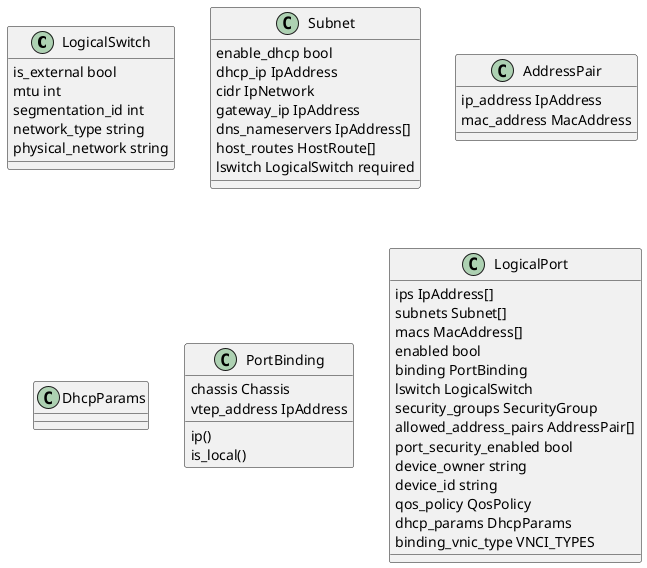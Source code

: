 @startuml l2  
class LogicalSwitch {
    is_external bool
    mtu int
    segmentation_id int
    network_type string 
    physical_network string
}
class Subnet {
    enable_dhcp bool 
    dhcp_ip IpAddress
    cidr IpNetwork
    gateway_ip IpAddress
    dns_nameservers IpAddress[]
    host_routes HostRoute[]
    lswitch LogicalSwitch required
}
class AddressPair {
    ip_address IpAddress
    mac_address MacAddress
}
class DhcpParams
class PortBinding {
    chassis Chassis
    vtep_address IpAddress
    ip()
    is_local()
}
class LogicalPort {
    ips IpAddress[]
    subnets Subnet[]
    macs MacAddress[]
    enabled bool
    binding PortBinding
    lswitch LogicalSwitch
    security_groups SecurityGroup
    allowed_address_pairs AddressPair[]
    port_security_enabled bool
    device_owner string
    device_id string
    qos_policy QosPolicy
    dhcp_params DhcpParams
    binding_vnic_type VNCI_TYPES
}
@enduml